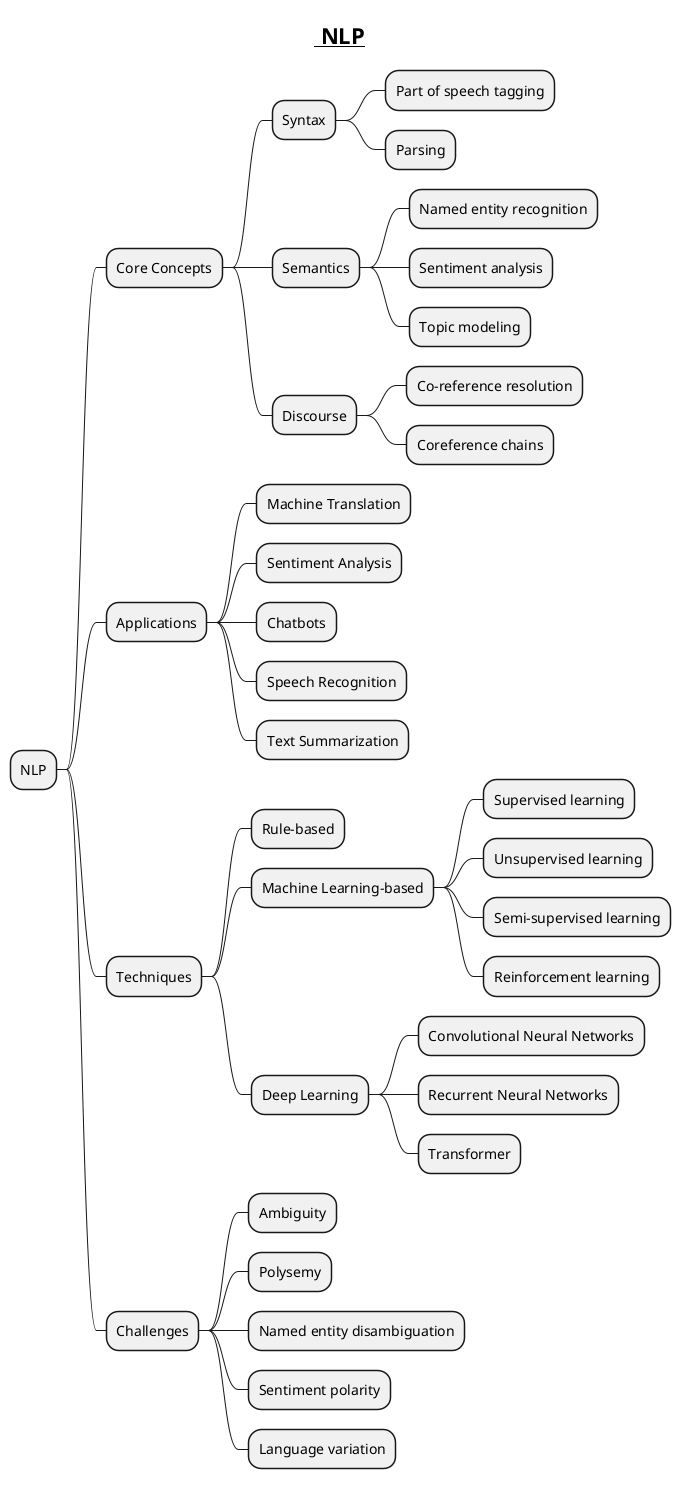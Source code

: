 @startmindmap
title =__ NLP__

* NLP
** Core Concepts
*** Syntax
**** Part of speech tagging
**** Parsing
*** Semantics
**** Named entity recognition
**** Sentiment analysis
**** Topic modeling
*** Discourse
**** Co-reference resolution
**** Coreference chains
** Applications
*** Machine Translation
*** Sentiment Analysis
*** Chatbots
*** Speech Recognition
*** Text Summarization
** Techniques
*** Rule-based
*** Machine Learning-based
**** Supervised learning
**** Unsupervised learning
**** Semi-supervised learning
**** Reinforcement learning
*** Deep Learning
**** Convolutional Neural Networks
**** Recurrent Neural Networks
**** Transformer
** Challenges
*** Ambiguity
*** Polysemy
*** Named entity disambiguation
*** Sentiment polarity
*** Language variation
@endmindmap

